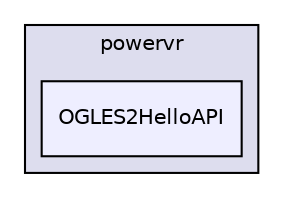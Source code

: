 digraph "PVR/SDK_3.4/Examples/Beginner/01_HelloAPI/OGLES2/Build/Android/src/com/powervr/OGLES2HelloAPI" {
  compound=true
  node [ fontsize="10", fontname="Helvetica"];
  edge [ labelfontsize="10", labelfontname="Helvetica"];
  subgraph clusterdir_73310f31c6f64df5bfea0e241a3c6401 {
    graph [ bgcolor="#ddddee", pencolor="black", label="powervr" fontname="Helvetica", fontsize="10", URL="dir_73310f31c6f64df5bfea0e241a3c6401.html"]
  dir_ce6396a57418ba333cb825f8e8ef84eb [shape=box, label="OGLES2HelloAPI", style="filled", fillcolor="#eeeeff", pencolor="black", URL="dir_ce6396a57418ba333cb825f8e8ef84eb.html"];
  }
}
